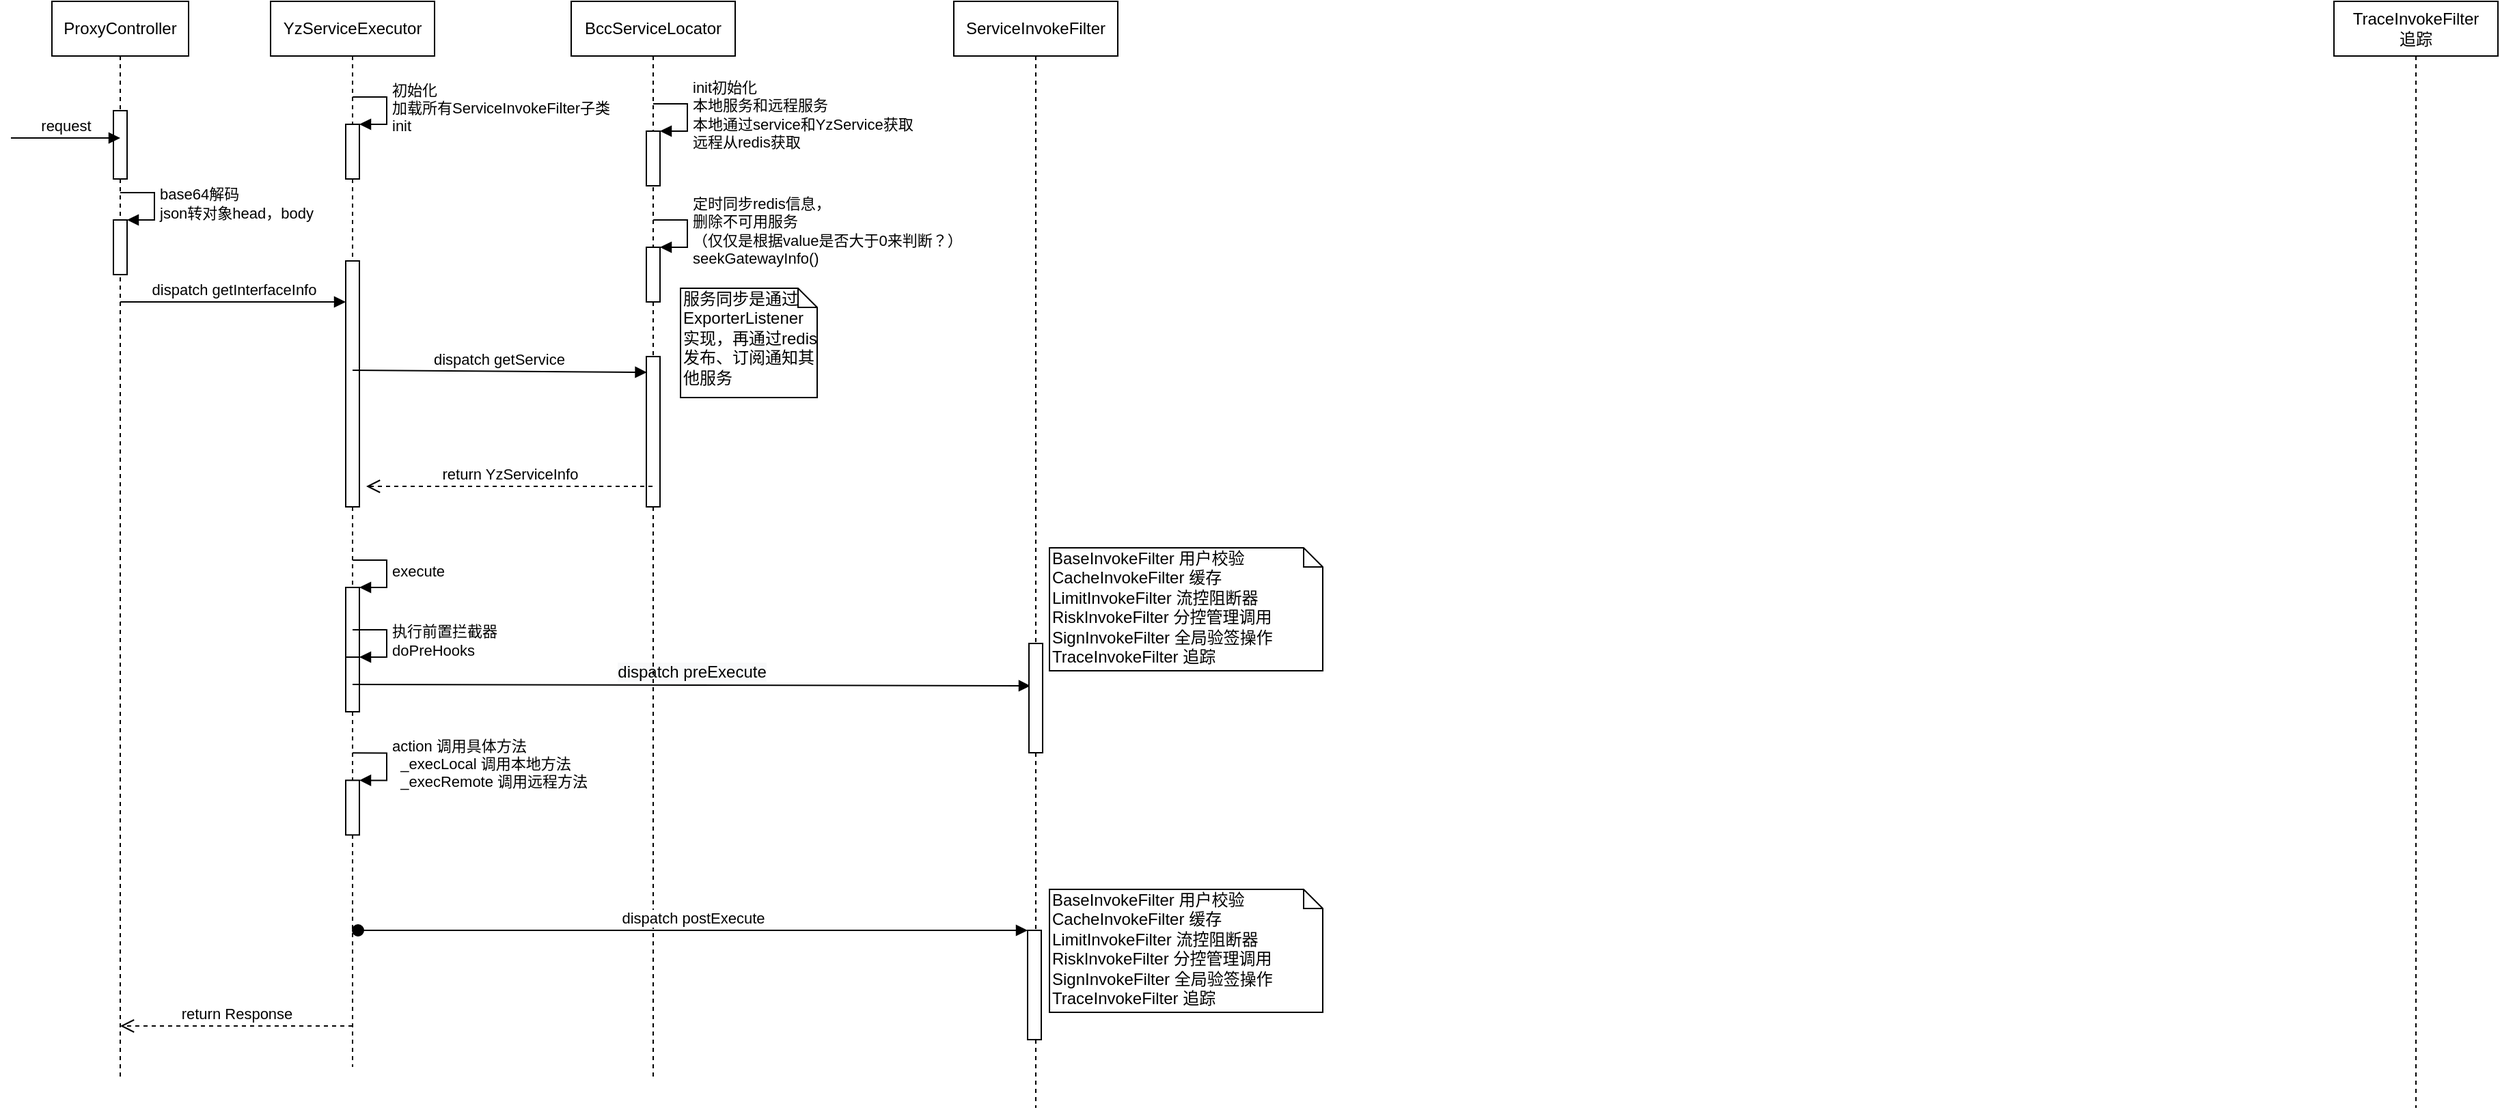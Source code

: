 <mxfile version="12.4.9" type="github">
  <diagram id="IuZ1XMVCFtRU9dANoOqE" name="第 1 页">
    <mxGraphModel dx="1188" dy="594" grid="1" gridSize="10" guides="1" tooltips="1" connect="1" arrows="1" fold="1" page="1" pageScale="1" pageWidth="827" pageHeight="1169" math="0" shadow="0">
      <root>
        <mxCell id="0"/>
        <mxCell id="1" parent="0"/>
        <mxCell id="YPB-jMad4MirrQJ4VufW-1" value="ProxyController" style="shape=umlLifeline;perimeter=lifelinePerimeter;whiteSpace=wrap;html=1;container=1;collapsible=0;recursiveResize=0;outlineConnect=0;" parent="1" vertex="1">
          <mxGeometry x="140" y="100" width="100" height="790" as="geometry"/>
        </mxCell>
        <mxCell id="YPB-jMad4MirrQJ4VufW-2" value="" style="html=1;points=[];perimeter=orthogonalPerimeter;" parent="YPB-jMad4MirrQJ4VufW-1" vertex="1">
          <mxGeometry x="45" y="80" width="10" height="50" as="geometry"/>
        </mxCell>
        <mxCell id="YPB-jMad4MirrQJ4VufW-6" value="" style="html=1;points=[];perimeter=orthogonalPerimeter;" parent="YPB-jMad4MirrQJ4VufW-1" vertex="1">
          <mxGeometry x="45" y="160" width="10" height="40" as="geometry"/>
        </mxCell>
        <mxCell id="YPB-jMad4MirrQJ4VufW-7" value="base64解码&lt;br&gt;json转对象head，body" style="edgeStyle=orthogonalEdgeStyle;html=1;align=left;spacingLeft=2;endArrow=block;rounded=0;entryX=1;entryY=0;" parent="YPB-jMad4MirrQJ4VufW-1" target="YPB-jMad4MirrQJ4VufW-6" edge="1">
          <mxGeometry relative="1" as="geometry">
            <mxPoint x="50" y="140" as="sourcePoint"/>
            <Array as="points">
              <mxPoint x="75" y="140"/>
            </Array>
          </mxGeometry>
        </mxCell>
        <mxCell id="YPB-jMad4MirrQJ4VufW-3" value="request" style="html=1;verticalAlign=bottom;endArrow=block;" parent="1" edge="1">
          <mxGeometry width="80" relative="1" as="geometry">
            <mxPoint x="110" y="200" as="sourcePoint"/>
            <mxPoint x="190" y="200" as="targetPoint"/>
          </mxGeometry>
        </mxCell>
        <mxCell id="YPB-jMad4MirrQJ4VufW-4" value="YzServiceExecutor" style="shape=umlLifeline;perimeter=lifelinePerimeter;whiteSpace=wrap;html=1;container=1;collapsible=0;recursiveResize=0;outlineConnect=0;" parent="1" vertex="1">
          <mxGeometry x="300" y="100" width="120" height="780" as="geometry"/>
        </mxCell>
        <mxCell id="YPB-jMad4MirrQJ4VufW-5" value="" style="html=1;points=[];perimeter=orthogonalPerimeter;" parent="YPB-jMad4MirrQJ4VufW-4" vertex="1">
          <mxGeometry x="55" y="190" width="10" height="180" as="geometry"/>
        </mxCell>
        <mxCell id="YPB-jMad4MirrQJ4VufW-15" value="dispatch getService" style="html=1;verticalAlign=bottom;endArrow=block;entryX=0.029;entryY=0.105;entryDx=0;entryDy=0;entryPerimeter=0;" parent="YPB-jMad4MirrQJ4VufW-4" target="YPB-jMad4MirrQJ4VufW-10" edge="1">
          <mxGeometry width="80" relative="1" as="geometry">
            <mxPoint x="60" y="270" as="sourcePoint"/>
            <mxPoint x="140" y="270" as="targetPoint"/>
          </mxGeometry>
        </mxCell>
        <mxCell id="YPB-jMad4MirrQJ4VufW-19" value="" style="html=1;points=[];perimeter=orthogonalPerimeter;" parent="YPB-jMad4MirrQJ4VufW-4" vertex="1">
          <mxGeometry x="55" y="429" width="10" height="51" as="geometry"/>
        </mxCell>
        <mxCell id="YPB-jMad4MirrQJ4VufW-20" value="execute" style="edgeStyle=orthogonalEdgeStyle;html=1;align=left;spacingLeft=2;endArrow=block;rounded=0;entryX=1;entryY=0;" parent="YPB-jMad4MirrQJ4VufW-4" target="YPB-jMad4MirrQJ4VufW-19" edge="1">
          <mxGeometry relative="1" as="geometry">
            <mxPoint x="60" y="409" as="sourcePoint"/>
            <Array as="points">
              <mxPoint x="85" y="409"/>
            </Array>
          </mxGeometry>
        </mxCell>
        <mxCell id="YPB-jMad4MirrQJ4VufW-23" value="" style="html=1;points=[];perimeter=orthogonalPerimeter;" parent="YPB-jMad4MirrQJ4VufW-4" vertex="1">
          <mxGeometry x="55" y="480" width="10" height="40" as="geometry"/>
        </mxCell>
        <mxCell id="YPB-jMad4MirrQJ4VufW-24" value="执行前置拦截器&lt;br&gt;doPreHooks" style="edgeStyle=orthogonalEdgeStyle;html=1;align=left;spacingLeft=2;endArrow=block;rounded=0;entryX=1;entryY=0;" parent="YPB-jMad4MirrQJ4VufW-4" target="YPB-jMad4MirrQJ4VufW-23" edge="1">
          <mxGeometry relative="1" as="geometry">
            <mxPoint x="60" y="460" as="sourcePoint"/>
            <Array as="points">
              <mxPoint x="85" y="460"/>
            </Array>
          </mxGeometry>
        </mxCell>
        <mxCell id="YPB-jMad4MirrQJ4VufW-31" value="" style="html=1;points=[];perimeter=orthogonalPerimeter;" parent="YPB-jMad4MirrQJ4VufW-4" vertex="1">
          <mxGeometry x="55" y="570.18" width="10" height="40" as="geometry"/>
        </mxCell>
        <mxCell id="YPB-jMad4MirrQJ4VufW-32" value="action 调用具体方法&lt;br&gt;&lt;span style=&quot;font-size: 11px&quot;&gt;&amp;nbsp; _execLocal 调用本地方法&lt;/span&gt;&lt;br&gt;&lt;span style=&quot;font-size: 11px&quot;&gt;&amp;nbsp; _execRemote 调用远程方法&lt;/span&gt;" style="edgeStyle=orthogonalEdgeStyle;html=1;align=left;spacingLeft=2;endArrow=block;rounded=0;entryX=1;entryY=0;" parent="YPB-jMad4MirrQJ4VufW-4" target="YPB-jMad4MirrQJ4VufW-31" edge="1">
          <mxGeometry relative="1" as="geometry">
            <mxPoint x="60" y="550.18" as="sourcePoint"/>
            <Array as="points">
              <mxPoint x="85" y="550.18"/>
            </Array>
          </mxGeometry>
        </mxCell>
        <mxCell id="YPB-jMad4MirrQJ4VufW-33" value="&lt;span style=&quot;font-size: 12px ; background-color: rgb(248 , 249 , 250)&quot;&gt;dispatch&amp;nbsp;preExecute&lt;/span&gt;" style="html=1;verticalAlign=bottom;endArrow=block;" parent="YPB-jMad4MirrQJ4VufW-4" edge="1">
          <mxGeometry width="80" relative="1" as="geometry">
            <mxPoint x="60" y="500" as="sourcePoint"/>
            <mxPoint x="556" y="501" as="targetPoint"/>
          </mxGeometry>
        </mxCell>
        <mxCell id="4bRlYBqqIVOicC3_8kca-13" value="" style="html=1;points=[];perimeter=orthogonalPerimeter;" vertex="1" parent="YPB-jMad4MirrQJ4VufW-4">
          <mxGeometry x="55" y="90" width="10" height="40" as="geometry"/>
        </mxCell>
        <mxCell id="4bRlYBqqIVOicC3_8kca-14" value="初始化&lt;br&gt;加载所有ServiceInvokeFilter子类&lt;br&gt;init" style="edgeStyle=orthogonalEdgeStyle;html=1;align=left;spacingLeft=2;endArrow=block;rounded=0;entryX=1;entryY=0;" edge="1" target="4bRlYBqqIVOicC3_8kca-13" parent="YPB-jMad4MirrQJ4VufW-4">
          <mxGeometry relative="1" as="geometry">
            <mxPoint x="60" y="70" as="sourcePoint"/>
            <Array as="points">
              <mxPoint x="85" y="70"/>
            </Array>
          </mxGeometry>
        </mxCell>
        <mxCell id="YPB-jMad4MirrQJ4VufW-8" value="dispatch getInterfaceInfo" style="html=1;verticalAlign=bottom;endArrow=block;" parent="1" target="YPB-jMad4MirrQJ4VufW-5" edge="1">
          <mxGeometry width="80" relative="1" as="geometry">
            <mxPoint x="190" y="320" as="sourcePoint"/>
            <mxPoint x="270" y="320" as="targetPoint"/>
          </mxGeometry>
        </mxCell>
        <mxCell id="YPB-jMad4MirrQJ4VufW-9" value="BccServiceLocator" style="shape=umlLifeline;perimeter=lifelinePerimeter;whiteSpace=wrap;html=1;container=1;collapsible=0;recursiveResize=0;outlineConnect=0;" parent="1" vertex="1">
          <mxGeometry x="520" y="100" width="120" height="790" as="geometry"/>
        </mxCell>
        <mxCell id="YPB-jMad4MirrQJ4VufW-10" value="" style="html=1;points=[];perimeter=orthogonalPerimeter;" parent="YPB-jMad4MirrQJ4VufW-9" vertex="1">
          <mxGeometry x="55" y="260" width="10" height="110" as="geometry"/>
        </mxCell>
        <mxCell id="YPB-jMad4MirrQJ4VufW-11" value="" style="html=1;points=[];perimeter=orthogonalPerimeter;" parent="YPB-jMad4MirrQJ4VufW-9" vertex="1">
          <mxGeometry x="55" y="95" width="10" height="40" as="geometry"/>
        </mxCell>
        <mxCell id="YPB-jMad4MirrQJ4VufW-12" value="init初始化&lt;br&gt;本地服务和远程服务&lt;br&gt;本地通过service和YzService获取&lt;br&gt;远程从redis获取" style="edgeStyle=orthogonalEdgeStyle;html=1;align=left;spacingLeft=2;endArrow=block;rounded=0;entryX=1;entryY=0;" parent="YPB-jMad4MirrQJ4VufW-9" target="YPB-jMad4MirrQJ4VufW-11" edge="1">
          <mxGeometry relative="1" as="geometry">
            <mxPoint x="60" y="75" as="sourcePoint"/>
            <Array as="points">
              <mxPoint x="85" y="75"/>
            </Array>
          </mxGeometry>
        </mxCell>
        <mxCell id="YPB-jMad4MirrQJ4VufW-13" value="" style="html=1;points=[];perimeter=orthogonalPerimeter;" parent="YPB-jMad4MirrQJ4VufW-9" vertex="1">
          <mxGeometry x="55" y="180" width="10" height="40" as="geometry"/>
        </mxCell>
        <mxCell id="YPB-jMad4MirrQJ4VufW-14" value="定时同步redis信息，&lt;br&gt;删除不可用服务&lt;br&gt;（仅仅是根据value是否大于0来判断？）&lt;br&gt;seekGatewayInfo()" style="edgeStyle=orthogonalEdgeStyle;html=1;align=left;spacingLeft=2;endArrow=block;rounded=0;entryX=1;entryY=0;" parent="YPB-jMad4MirrQJ4VufW-9" target="YPB-jMad4MirrQJ4VufW-13" edge="1">
          <mxGeometry relative="1" as="geometry">
            <mxPoint x="60" y="160" as="sourcePoint"/>
            <Array as="points">
              <mxPoint x="85" y="160"/>
            </Array>
          </mxGeometry>
        </mxCell>
        <mxCell id="YPB-jMad4MirrQJ4VufW-16" value="return YzServiceInfo" style="html=1;verticalAlign=bottom;endArrow=open;dashed=1;endSize=8;" parent="1" source="YPB-jMad4MirrQJ4VufW-9" edge="1">
          <mxGeometry relative="1" as="geometry">
            <mxPoint x="460" y="455" as="sourcePoint"/>
            <mxPoint x="370" y="455" as="targetPoint"/>
          </mxGeometry>
        </mxCell>
        <mxCell id="YPB-jMad4MirrQJ4VufW-25" value="ServiceInvokeFilter" style="shape=umlLifeline;perimeter=lifelinePerimeter;whiteSpace=wrap;html=1;container=1;collapsible=0;recursiveResize=0;outlineConnect=0;" parent="1" vertex="1">
          <mxGeometry x="800" y="100" width="120" height="810" as="geometry"/>
        </mxCell>
        <mxCell id="YPB-jMad4MirrQJ4VufW-29" value="" style="html=1;points=[];perimeter=orthogonalPerimeter;" parent="YPB-jMad4MirrQJ4VufW-25" vertex="1">
          <mxGeometry x="55" y="470" width="10" height="80" as="geometry"/>
        </mxCell>
        <mxCell id="YPB-jMad4MirrQJ4VufW-38" value="" style="html=1;points=[];perimeter=orthogonalPerimeter;" parent="YPB-jMad4MirrQJ4VufW-25" vertex="1">
          <mxGeometry x="54" y="680" width="10" height="80" as="geometry"/>
        </mxCell>
        <mxCell id="YPB-jMad4MirrQJ4VufW-39" value="dispatch&amp;nbsp;postExecute" style="html=1;verticalAlign=bottom;startArrow=oval;endArrow=block;startSize=8;" parent="1" target="YPB-jMad4MirrQJ4VufW-38" edge="1">
          <mxGeometry relative="1" as="geometry">
            <mxPoint x="364" y="780.0" as="sourcePoint"/>
          </mxGeometry>
        </mxCell>
        <mxCell id="YPB-jMad4MirrQJ4VufW-40" value="return&amp;nbsp;Response" style="html=1;verticalAlign=bottom;endArrow=open;dashed=1;endSize=8;" parent="1" target="YPB-jMad4MirrQJ4VufW-1" edge="1">
          <mxGeometry relative="1" as="geometry">
            <mxPoint x="360" y="850" as="sourcePoint"/>
            <mxPoint x="280" y="850" as="targetPoint"/>
          </mxGeometry>
        </mxCell>
        <mxCell id="4bRlYBqqIVOicC3_8kca-12" value="&lt;span style=&quot;text-align: left ; white-space: nowrap&quot;&gt;TraceInvokeFilter&lt;br&gt;追踪&lt;/span&gt;" style="shape=umlLifeline;perimeter=lifelinePerimeter;whiteSpace=wrap;html=1;container=1;collapsible=0;recursiveResize=0;outlineConnect=0;" vertex="1" parent="1">
          <mxGeometry x="1810" y="100" width="120" height="810" as="geometry"/>
        </mxCell>
        <mxCell id="4bRlYBqqIVOicC3_8kca-17" value="&lt;div&gt;BaseInvokeFilter&lt;span style=&quot;white-space: pre&quot;&gt;	&lt;/span&gt;用户校验&lt;/div&gt;&lt;div&gt;CacheInvokeFilter&lt;span style=&quot;white-space: pre&quot;&gt;	&lt;/span&gt;缓存&lt;/div&gt;&lt;div&gt;LimitInvokeFilter&lt;span style=&quot;white-space: pre&quot;&gt;	&lt;/span&gt;流控阻断器&lt;/div&gt;&lt;div&gt;RiskInvokeFilter&lt;span style=&quot;white-space: pre&quot;&gt;	&lt;/span&gt;分控管理调用&lt;/div&gt;&lt;div&gt;SignInvokeFilter&lt;span style=&quot;white-space: pre&quot;&gt;	&lt;/span&gt;全局验签操作&lt;/div&gt;&lt;div&gt;TraceInvokeFilter&lt;span style=&quot;white-space: pre&quot;&gt;	&lt;/span&gt;追踪&lt;/div&gt;" style="shape=note;whiteSpace=wrap;html=1;size=14;verticalAlign=top;align=left;spacingTop=-6;" vertex="1" parent="1">
          <mxGeometry x="870" y="500" width="200" height="90" as="geometry"/>
        </mxCell>
        <mxCell id="4bRlYBqqIVOicC3_8kca-18" value="&lt;div&gt;BaseInvokeFilter&lt;span style=&quot;white-space: pre&quot;&gt;	&lt;/span&gt;用户校验&lt;/div&gt;&lt;div&gt;CacheInvokeFilter&lt;span style=&quot;white-space: pre&quot;&gt;	&lt;/span&gt;缓存&lt;/div&gt;&lt;div&gt;LimitInvokeFilter&lt;span style=&quot;white-space: pre&quot;&gt;	&lt;/span&gt;流控阻断器&lt;/div&gt;&lt;div&gt;RiskInvokeFilter&lt;span style=&quot;white-space: pre&quot;&gt;	&lt;/span&gt;分控管理调用&lt;/div&gt;&lt;div&gt;SignInvokeFilter&lt;span style=&quot;white-space: pre&quot;&gt;	&lt;/span&gt;全局验签操作&lt;/div&gt;&lt;div&gt;TraceInvokeFilter&lt;span style=&quot;white-space: pre&quot;&gt;	&lt;/span&gt;追踪&lt;/div&gt;" style="shape=note;whiteSpace=wrap;html=1;size=14;verticalAlign=top;align=left;spacingTop=-6;" vertex="1" parent="1">
          <mxGeometry x="870" y="750" width="200" height="90" as="geometry"/>
        </mxCell>
        <mxCell id="4bRlYBqqIVOicC3_8kca-20" value="服务同步是通过ExporterListener实现，再通过redis发布、订阅通知其他服务" style="shape=note;whiteSpace=wrap;html=1;size=14;verticalAlign=top;align=left;spacingTop=-6;" vertex="1" parent="1">
          <mxGeometry x="600" y="310" width="100" height="80" as="geometry"/>
        </mxCell>
      </root>
    </mxGraphModel>
  </diagram>
</mxfile>
